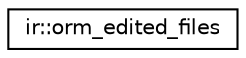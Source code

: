 digraph "Graphical Class Hierarchy"
{
 // LATEX_PDF_SIZE
  edge [fontname="Helvetica",fontsize="10",labelfontname="Helvetica",labelfontsize="10"];
  node [fontname="Helvetica",fontsize="10",shape=record];
  rankdir="LR";
  Node0 [label="ir::orm_edited_files",height=0.2,width=0.4,color="black", fillcolor="white", style="filled",URL="$structir_1_1orm__edited__files.html",tooltip=" "];
}

